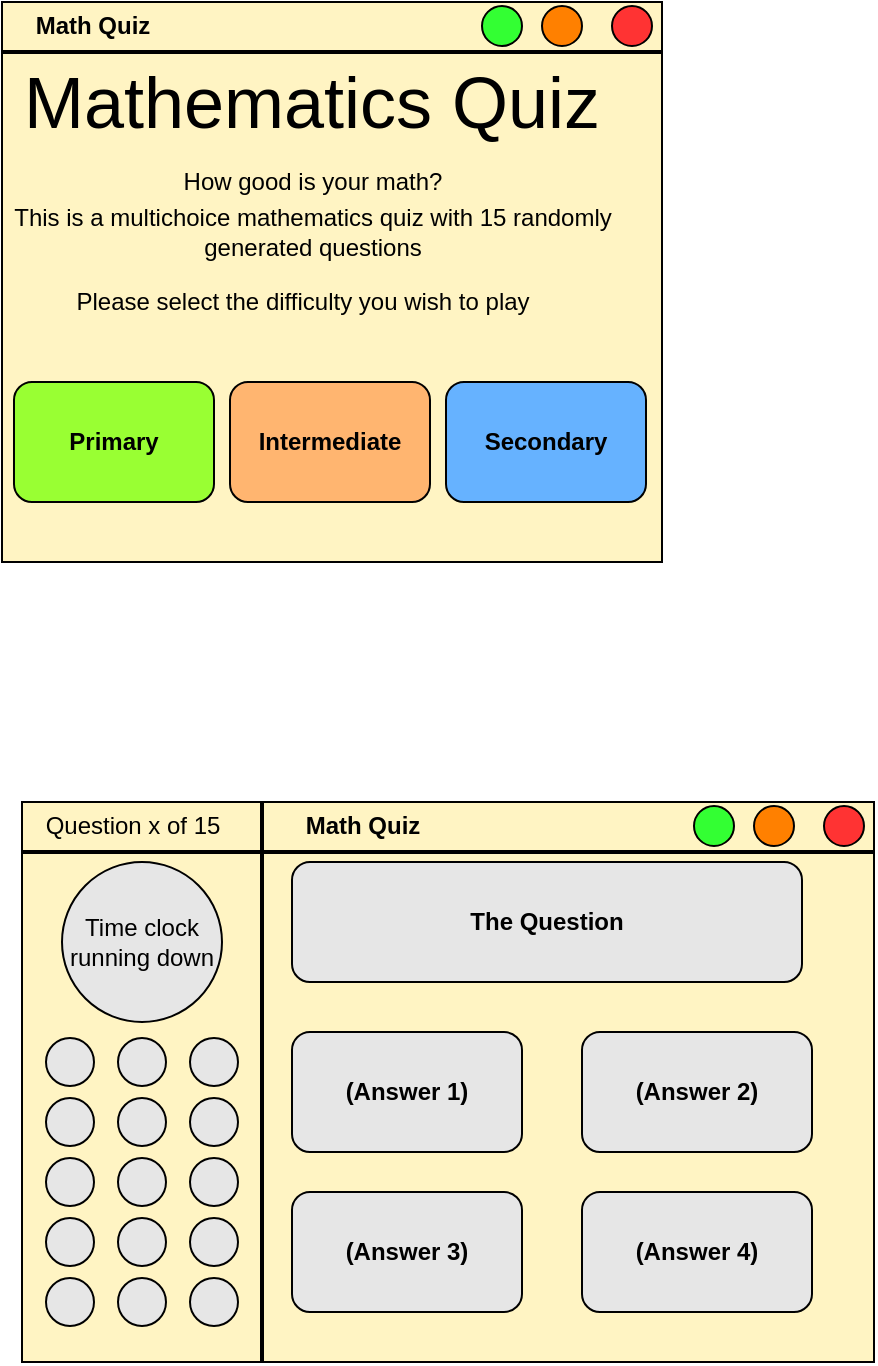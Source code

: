 <mxfile version="14.4.3" type="github">
  <diagram id="vOQ_OQCWlH7t-ZdywU30" name="Page-1">
    <mxGraphModel dx="981" dy="526" grid="1" gridSize="6" guides="1" tooltips="1" connect="1" arrows="1" fold="1" page="1" pageScale="1" pageWidth="850" pageHeight="1100" math="0" shadow="0">
      <root>
        <mxCell id="0" />
        <mxCell id="1" parent="0" />
        <mxCell id="lHB6PhVvGXkUEdD6RR_L-2" value="" style="rounded=0;whiteSpace=wrap;html=1;fillColor=#FFF4C3;" parent="1" vertex="1">
          <mxGeometry x="50" y="130" width="330" height="280" as="geometry" />
        </mxCell>
        <mxCell id="lHB6PhVvGXkUEdD6RR_L-8" value="" style="line;strokeWidth=2;html=1;" parent="1" vertex="1">
          <mxGeometry x="50" y="150" width="330" height="10" as="geometry" />
        </mxCell>
        <mxCell id="lHB6PhVvGXkUEdD6RR_L-9" value="&lt;b&gt;Math Quiz&lt;/b&gt;" style="text;html=1;resizable=0;autosize=1;align=center;verticalAlign=middle;points=[];fillColor=none;strokeColor=none;rounded=0;" parent="1" vertex="1">
          <mxGeometry x="60" y="132" width="70" height="20" as="geometry" />
        </mxCell>
        <mxCell id="lHB6PhVvGXkUEdD6RR_L-10" value="" style="ellipse;whiteSpace=wrap;html=1;aspect=fixed;fillColor=#33FF33;" parent="1" vertex="1">
          <mxGeometry x="290" y="132" width="20" height="20" as="geometry" />
        </mxCell>
        <mxCell id="lHB6PhVvGXkUEdD6RR_L-11" value="" style="ellipse;whiteSpace=wrap;html=1;aspect=fixed;fillColor=#FF8000;" parent="1" vertex="1">
          <mxGeometry x="320" y="132" width="20" height="20" as="geometry" />
        </mxCell>
        <mxCell id="lHB6PhVvGXkUEdD6RR_L-12" value="" style="ellipse;whiteSpace=wrap;html=1;aspect=fixed;fillColor=#FF3333;" parent="1" vertex="1">
          <mxGeometry x="355" y="132" width="20" height="20" as="geometry" />
        </mxCell>
        <mxCell id="lHB6PhVvGXkUEdD6RR_L-13" value="&lt;font style=&quot;font-size: 36px&quot;&gt;Mathematics Quiz&lt;/font&gt;" style="text;html=1;strokeColor=none;fillColor=none;align=center;verticalAlign=middle;whiteSpace=wrap;rounded=0;fontSize=33;" parent="1" vertex="1">
          <mxGeometry x="50" y="170" width="310" height="20" as="geometry" />
        </mxCell>
        <mxCell id="lHB6PhVvGXkUEdD6RR_L-14" value="&lt;b&gt;&lt;br&gt;&lt;/b&gt;" style="text;html=1;align=center;verticalAlign=middle;resizable=0;points=[];autosize=1;" parent="1" vertex="1">
          <mxGeometry x="195" y="220" width="20" height="20" as="geometry" />
        </mxCell>
        <mxCell id="JEK3Spol3fVAuOSR0Jdk-1" value="How good is your math?" style="text;html=1;align=center;verticalAlign=middle;resizable=0;points=[];autosize=1;" vertex="1" parent="1">
          <mxGeometry x="135" y="210" width="140" height="20" as="geometry" />
        </mxCell>
        <mxCell id="JEK3Spol3fVAuOSR0Jdk-2" value="This is a multichoice mathematics quiz with 15 randomly&lt;br&gt;generated questions" style="text;html=1;align=center;verticalAlign=middle;resizable=0;points=[];autosize=1;" vertex="1" parent="1">
          <mxGeometry x="50" y="230" width="310" height="30" as="geometry" />
        </mxCell>
        <mxCell id="JEK3Spol3fVAuOSR0Jdk-3" value="Please select the difficulty you wish to play" style="text;html=1;align=center;verticalAlign=middle;resizable=0;points=[];autosize=1;" vertex="1" parent="1">
          <mxGeometry x="80" y="270" width="240" height="20" as="geometry" />
        </mxCell>
        <mxCell id="JEK3Spol3fVAuOSR0Jdk-4" value="&lt;b&gt;Primary&lt;/b&gt;" style="rounded=1;whiteSpace=wrap;html=1;fillColor=#99FF33;" vertex="1" parent="1">
          <mxGeometry x="56" y="320" width="100" height="60" as="geometry" />
        </mxCell>
        <mxCell id="JEK3Spol3fVAuOSR0Jdk-5" value="&lt;b&gt;Intermediate&lt;/b&gt;" style="rounded=1;whiteSpace=wrap;html=1;fillColor=#FFB570;" vertex="1" parent="1">
          <mxGeometry x="164" y="320" width="100" height="60" as="geometry" />
        </mxCell>
        <mxCell id="JEK3Spol3fVAuOSR0Jdk-6" value="&lt;b&gt;Secondary&lt;/b&gt;" style="rounded=1;whiteSpace=wrap;html=1;fillColor=#66B2FF;" vertex="1" parent="1">
          <mxGeometry x="272" y="320" width="100" height="60" as="geometry" />
        </mxCell>
        <mxCell id="JEK3Spol3fVAuOSR0Jdk-22" value="" style="rounded=0;whiteSpace=wrap;html=1;fillColor=#fff4c3;" vertex="1" parent="1">
          <mxGeometry x="60" y="530" width="426" height="280" as="geometry" />
        </mxCell>
        <mxCell id="JEK3Spol3fVAuOSR0Jdk-23" value="" style="line;strokeWidth=2;html=1;" vertex="1" parent="1">
          <mxGeometry x="60" y="550" width="426" height="10" as="geometry" />
        </mxCell>
        <mxCell id="JEK3Spol3fVAuOSR0Jdk-24" value="&lt;b&gt;Math Quiz&lt;/b&gt;" style="text;html=1;resizable=0;autosize=1;align=center;verticalAlign=middle;points=[];fillColor=none;strokeColor=none;rounded=0;" vertex="1" parent="1">
          <mxGeometry x="195" y="532" width="70" height="20" as="geometry" />
        </mxCell>
        <mxCell id="JEK3Spol3fVAuOSR0Jdk-25" value="" style="ellipse;whiteSpace=wrap;html=1;aspect=fixed;fillColor=#33FF33;" vertex="1" parent="1">
          <mxGeometry x="396" y="532" width="20" height="20" as="geometry" />
        </mxCell>
        <mxCell id="JEK3Spol3fVAuOSR0Jdk-26" value="" style="ellipse;whiteSpace=wrap;html=1;aspect=fixed;fillColor=#FF8000;" vertex="1" parent="1">
          <mxGeometry x="426" y="532" width="20" height="20" as="geometry" />
        </mxCell>
        <mxCell id="JEK3Spol3fVAuOSR0Jdk-27" value="" style="ellipse;whiteSpace=wrap;html=1;aspect=fixed;fillColor=#FF3333;" vertex="1" parent="1">
          <mxGeometry x="461" y="532" width="20" height="20" as="geometry" />
        </mxCell>
        <mxCell id="JEK3Spol3fVAuOSR0Jdk-29" value="&lt;b&gt;&lt;br&gt;&lt;/b&gt;" style="text;html=1;align=center;verticalAlign=middle;resizable=0;points=[];autosize=1;" vertex="1" parent="1">
          <mxGeometry x="301" y="620" width="20" height="20" as="geometry" />
        </mxCell>
        <mxCell id="JEK3Spol3fVAuOSR0Jdk-33" value="&lt;b&gt;(Answer 1)&lt;/b&gt;" style="rounded=1;whiteSpace=wrap;html=1;fillColor=#E6E6E6;" vertex="1" parent="1">
          <mxGeometry x="195" y="645" width="115" height="60" as="geometry" />
        </mxCell>
        <mxCell id="JEK3Spol3fVAuOSR0Jdk-34" value="&lt;b&gt;(Answer 2)&lt;/b&gt;" style="rounded=1;whiteSpace=wrap;html=1;fillColor=#E6E6E6;" vertex="1" parent="1">
          <mxGeometry x="340" y="645" width="115" height="60" as="geometry" />
        </mxCell>
        <mxCell id="JEK3Spol3fVAuOSR0Jdk-35" value="&lt;b&gt;(Answer 3)&lt;/b&gt;" style="rounded=1;whiteSpace=wrap;html=1;fillColor=#E6E6E6;" vertex="1" parent="1">
          <mxGeometry x="195" y="725" width="115" height="60" as="geometry" />
        </mxCell>
        <mxCell id="JEK3Spol3fVAuOSR0Jdk-36" value="&lt;b&gt;(Answer 4)&lt;/b&gt;" style="rounded=1;whiteSpace=wrap;html=1;fillColor=#E6E6E6;" vertex="1" parent="1">
          <mxGeometry x="340" y="725" width="115" height="60" as="geometry" />
        </mxCell>
        <mxCell id="JEK3Spol3fVAuOSR0Jdk-38" value="Time clock&lt;br&gt;running down" style="ellipse;whiteSpace=wrap;html=1;aspect=fixed;fillColor=#E6E6E6;" vertex="1" parent="1">
          <mxGeometry x="80" y="560" width="80" height="80" as="geometry" />
        </mxCell>
        <mxCell id="JEK3Spol3fVAuOSR0Jdk-42" value="" style="line;strokeWidth=2;html=1;rotation=-90;" vertex="1" parent="1">
          <mxGeometry x="40" y="665" width="280" height="10" as="geometry" />
        </mxCell>
        <mxCell id="JEK3Spol3fVAuOSR0Jdk-43" value="Question x of 15" style="text;html=1;resizable=0;autosize=1;align=center;verticalAlign=middle;points=[];fillColor=none;strokeColor=none;rounded=0;" vertex="1" parent="1">
          <mxGeometry x="65" y="532" width="100" height="20" as="geometry" />
        </mxCell>
        <mxCell id="JEK3Spol3fVAuOSR0Jdk-44" value="" style="ellipse;whiteSpace=wrap;html=1;aspect=fixed;fillColor=#E6E6E6;" vertex="1" parent="1">
          <mxGeometry x="72" y="648" width="24" height="24" as="geometry" />
        </mxCell>
        <mxCell id="JEK3Spol3fVAuOSR0Jdk-65" value="&lt;b&gt;The Question&lt;/b&gt;" style="rounded=1;whiteSpace=wrap;html=1;fillColor=#E6E6E6;" vertex="1" parent="1">
          <mxGeometry x="195" y="560" width="255" height="60" as="geometry" />
        </mxCell>
        <mxCell id="JEK3Spol3fVAuOSR0Jdk-66" value="" style="ellipse;whiteSpace=wrap;html=1;aspect=fixed;fillColor=#E6E6E6;" vertex="1" parent="1">
          <mxGeometry x="72" y="678" width="24" height="24" as="geometry" />
        </mxCell>
        <mxCell id="JEK3Spol3fVAuOSR0Jdk-67" value="" style="ellipse;whiteSpace=wrap;html=1;aspect=fixed;fillColor=#E6E6E6;" vertex="1" parent="1">
          <mxGeometry x="72" y="708" width="24" height="24" as="geometry" />
        </mxCell>
        <mxCell id="JEK3Spol3fVAuOSR0Jdk-68" value="" style="ellipse;whiteSpace=wrap;html=1;aspect=fixed;fillColor=#E6E6E6;" vertex="1" parent="1">
          <mxGeometry x="72" y="738" width="24" height="24" as="geometry" />
        </mxCell>
        <mxCell id="JEK3Spol3fVAuOSR0Jdk-69" value="" style="ellipse;whiteSpace=wrap;html=1;aspect=fixed;fillColor=#E6E6E6;" vertex="1" parent="1">
          <mxGeometry x="72" y="768" width="24" height="24" as="geometry" />
        </mxCell>
        <mxCell id="JEK3Spol3fVAuOSR0Jdk-76" value="" style="ellipse;whiteSpace=wrap;html=1;aspect=fixed;fillColor=#E6E6E6;" vertex="1" parent="1">
          <mxGeometry x="108" y="648" width="24" height="24" as="geometry" />
        </mxCell>
        <mxCell id="JEK3Spol3fVAuOSR0Jdk-77" value="" style="ellipse;whiteSpace=wrap;html=1;aspect=fixed;fillColor=#E6E6E6;" vertex="1" parent="1">
          <mxGeometry x="108" y="678" width="24" height="24" as="geometry" />
        </mxCell>
        <mxCell id="JEK3Spol3fVAuOSR0Jdk-78" value="" style="ellipse;whiteSpace=wrap;html=1;aspect=fixed;fillColor=#E6E6E6;" vertex="1" parent="1">
          <mxGeometry x="108" y="708" width="24" height="24" as="geometry" />
        </mxCell>
        <mxCell id="JEK3Spol3fVAuOSR0Jdk-79" value="" style="ellipse;whiteSpace=wrap;html=1;aspect=fixed;fillColor=#E6E6E6;" vertex="1" parent="1">
          <mxGeometry x="108" y="738" width="24" height="24" as="geometry" />
        </mxCell>
        <mxCell id="JEK3Spol3fVAuOSR0Jdk-80" value="" style="ellipse;whiteSpace=wrap;html=1;aspect=fixed;fillColor=#E6E6E6;" vertex="1" parent="1">
          <mxGeometry x="108" y="768" width="24" height="24" as="geometry" />
        </mxCell>
        <mxCell id="JEK3Spol3fVAuOSR0Jdk-81" value="" style="ellipse;whiteSpace=wrap;html=1;aspect=fixed;fillColor=#E6E6E6;" vertex="1" parent="1">
          <mxGeometry x="144" y="648" width="24" height="24" as="geometry" />
        </mxCell>
        <mxCell id="JEK3Spol3fVAuOSR0Jdk-82" value="" style="ellipse;whiteSpace=wrap;html=1;aspect=fixed;fillColor=#E6E6E6;" vertex="1" parent="1">
          <mxGeometry x="144" y="678" width="24" height="24" as="geometry" />
        </mxCell>
        <mxCell id="JEK3Spol3fVAuOSR0Jdk-83" value="" style="ellipse;whiteSpace=wrap;html=1;aspect=fixed;fillColor=#E6E6E6;" vertex="1" parent="1">
          <mxGeometry x="144" y="708" width="24" height="24" as="geometry" />
        </mxCell>
        <mxCell id="JEK3Spol3fVAuOSR0Jdk-84" value="" style="ellipse;whiteSpace=wrap;html=1;aspect=fixed;fillColor=#E6E6E6;" vertex="1" parent="1">
          <mxGeometry x="144" y="738" width="24" height="24" as="geometry" />
        </mxCell>
        <mxCell id="JEK3Spol3fVAuOSR0Jdk-85" value="" style="ellipse;whiteSpace=wrap;html=1;aspect=fixed;fillColor=#E6E6E6;" vertex="1" parent="1">
          <mxGeometry x="144" y="768" width="24" height="24" as="geometry" />
        </mxCell>
      </root>
    </mxGraphModel>
  </diagram>
</mxfile>
